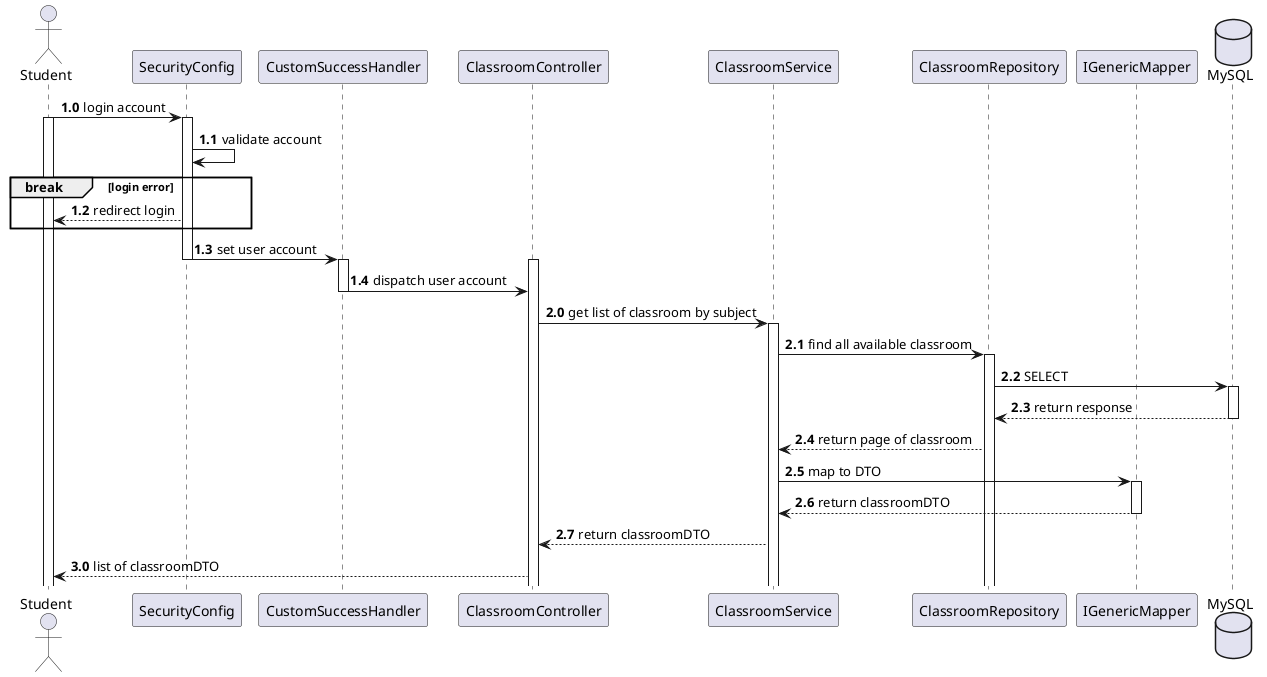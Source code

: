 @startuml
Actor Student
participant SecurityConfig
participant CustomSuccessHandler
participant ClassroomController
participant ClassroomService
participant ClassroomRepository
participant IGenericMapper
database MySQL

autonumber 1.0
Student -> SecurityConfig: login account

activate Student
activate SecurityConfig
autonumber 1.1
SecurityConfig -> SecurityConfig: validate account
break login error
SecurityConfig --> Student: redirect login
end
SecurityConfig -> CustomSuccessHandler: set user account
deactivate SecurityConfig
activate ClassroomController
activate CustomSuccessHandler
CustomSuccessHandler -> ClassroomController: dispatch user account
deactivate CustomSuccessHandler

autonumber 2.0
ClassroomController -> ClassroomService: get list of classroom by subject
activate ClassroomService
ClassroomService -> ClassroomRepository: find all available classroom
activate ClassroomRepository
ClassroomRepository -> MySQL: SELECT
activate MySQL
MySQL --> ClassroomRepository: return response
deactivate MySQL
ClassroomRepository --> ClassroomService: return page of classroom
ClassroomService -> IGenericMapper: map to DTO
activate IGenericMapper
IGenericMapper --> ClassroomService: return classroomDTO
deactivate IGenericMapper
ClassroomService --> ClassroomController: return classroomDTO

autonumber 3.0
ClassroomController --> Student: list of classroomDTO
@enduml